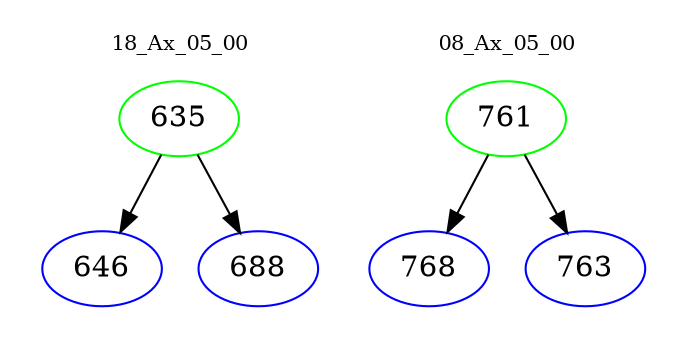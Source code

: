 digraph{
subgraph cluster_0 {
color = white
label = "18_Ax_05_00";
fontsize=10;
T0_635 [label="635", color="green"]
T0_635 -> T0_646 [color="black"]
T0_646 [label="646", color="blue"]
T0_635 -> T0_688 [color="black"]
T0_688 [label="688", color="blue"]
}
subgraph cluster_1 {
color = white
label = "08_Ax_05_00";
fontsize=10;
T1_761 [label="761", color="green"]
T1_761 -> T1_768 [color="black"]
T1_768 [label="768", color="blue"]
T1_761 -> T1_763 [color="black"]
T1_763 [label="763", color="blue"]
}
}
